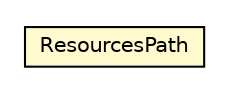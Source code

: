 #!/usr/local/bin/dot
#
# Class diagram 
# Generated by UMLGraph version R5_6-24-gf6e263 (http://www.umlgraph.org/)
#

digraph G {
	edge [fontname="Helvetica",fontsize=10,labelfontname="Helvetica",labelfontsize=10];
	node [fontname="Helvetica",fontsize=10,shape=plaintext];
	nodesep=0.25;
	ranksep=0.5;
	rankdir=LR;
	// com.gwtplatform.carstore.shared.rest.ResourcesPath
	c337067 [label=<<table title="com.gwtplatform.carstore.shared.rest.ResourcesPath" border="0" cellborder="1" cellspacing="0" cellpadding="2" port="p" bgcolor="lemonChiffon" href="./ResourcesPath.html">
		<tr><td><table border="0" cellspacing="0" cellpadding="1">
<tr><td align="center" balign="center"> ResourcesPath </td></tr>
		</table></td></tr>
		</table>>, URL="./ResourcesPath.html", fontname="Helvetica", fontcolor="black", fontsize=10.0];
}

